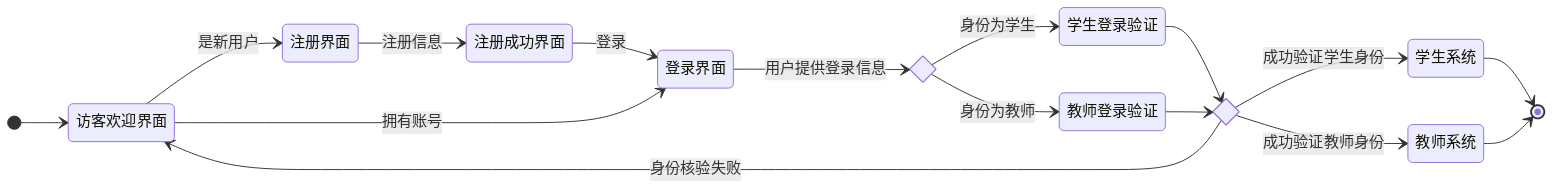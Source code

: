stateDiagram-v2
direction LR
    [*] --> 访客欢迎界面

    访客欢迎界面 --> 注册界面: 是新用户
    注册界面 --> 注册成功界面: 注册信息
    注册成功界面 --> 登录界面: 登录

    访客欢迎界面 --> 登录界面: 拥有账号

    state LoginBranch <<choice>>
    登录界面 --> LoginBranch: 用户提供登录信息
    LoginBranch --> 学生登录验证: 身份为学生
    LoginBranch --> 教师登录验证: 身份为教师

    state PswdCheck <<choice>>
    学生登录验证 --> PswdCheck 
    教师登录验证 --> PswdCheck 
    PswdCheck --> 访客欢迎界面: 身份核验失败
    PswdCheck --> 学生系统: 成功验证学生身份
    PswdCheck --> 教师系统: 成功验证教师身份

    学生系统 --> [*]
    教师系统 --> [*]